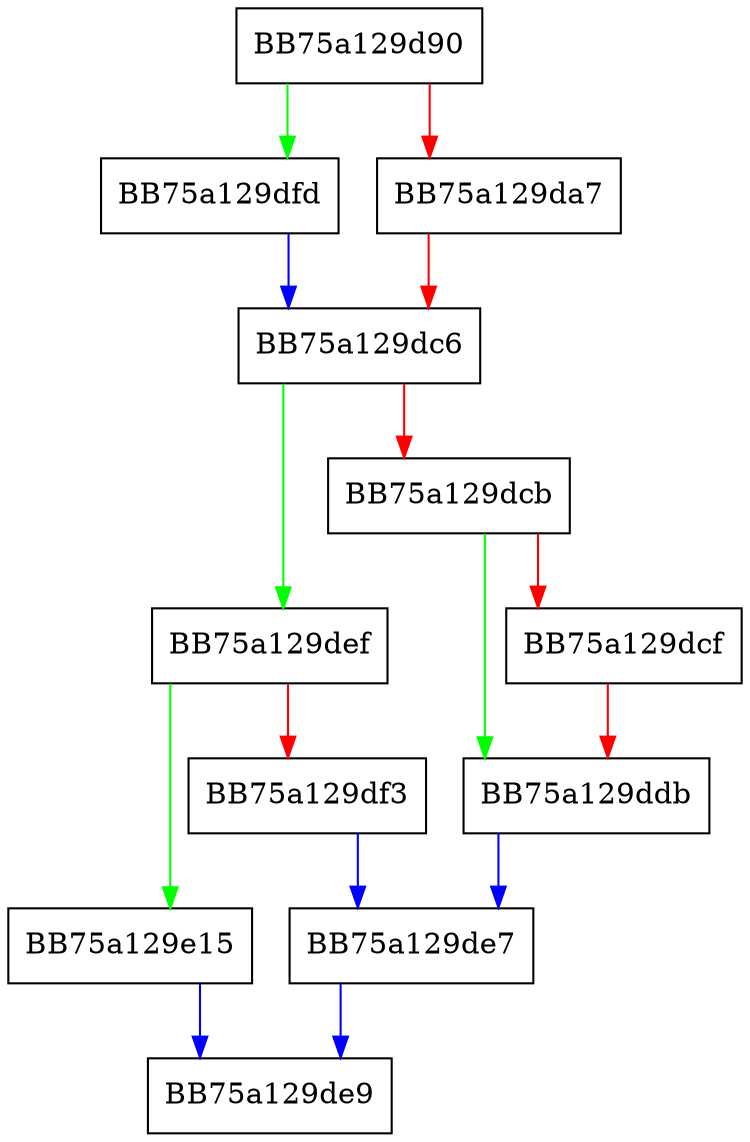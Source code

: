 digraph match_alt {
  node [shape="box"];
  graph [splines=ortho];
  BB75a129d90 -> BB75a129dfd [color="green"];
  BB75a129d90 -> BB75a129da7 [color="red"];
  BB75a129da7 -> BB75a129dc6 [color="red"];
  BB75a129dc6 -> BB75a129def [color="green"];
  BB75a129dc6 -> BB75a129dcb [color="red"];
  BB75a129dcb -> BB75a129ddb [color="green"];
  BB75a129dcb -> BB75a129dcf [color="red"];
  BB75a129dcf -> BB75a129ddb [color="red"];
  BB75a129ddb -> BB75a129de7 [color="blue"];
  BB75a129de7 -> BB75a129de9 [color="blue"];
  BB75a129def -> BB75a129e15 [color="green"];
  BB75a129def -> BB75a129df3 [color="red"];
  BB75a129df3 -> BB75a129de7 [color="blue"];
  BB75a129dfd -> BB75a129dc6 [color="blue"];
  BB75a129e15 -> BB75a129de9 [color="blue"];
}